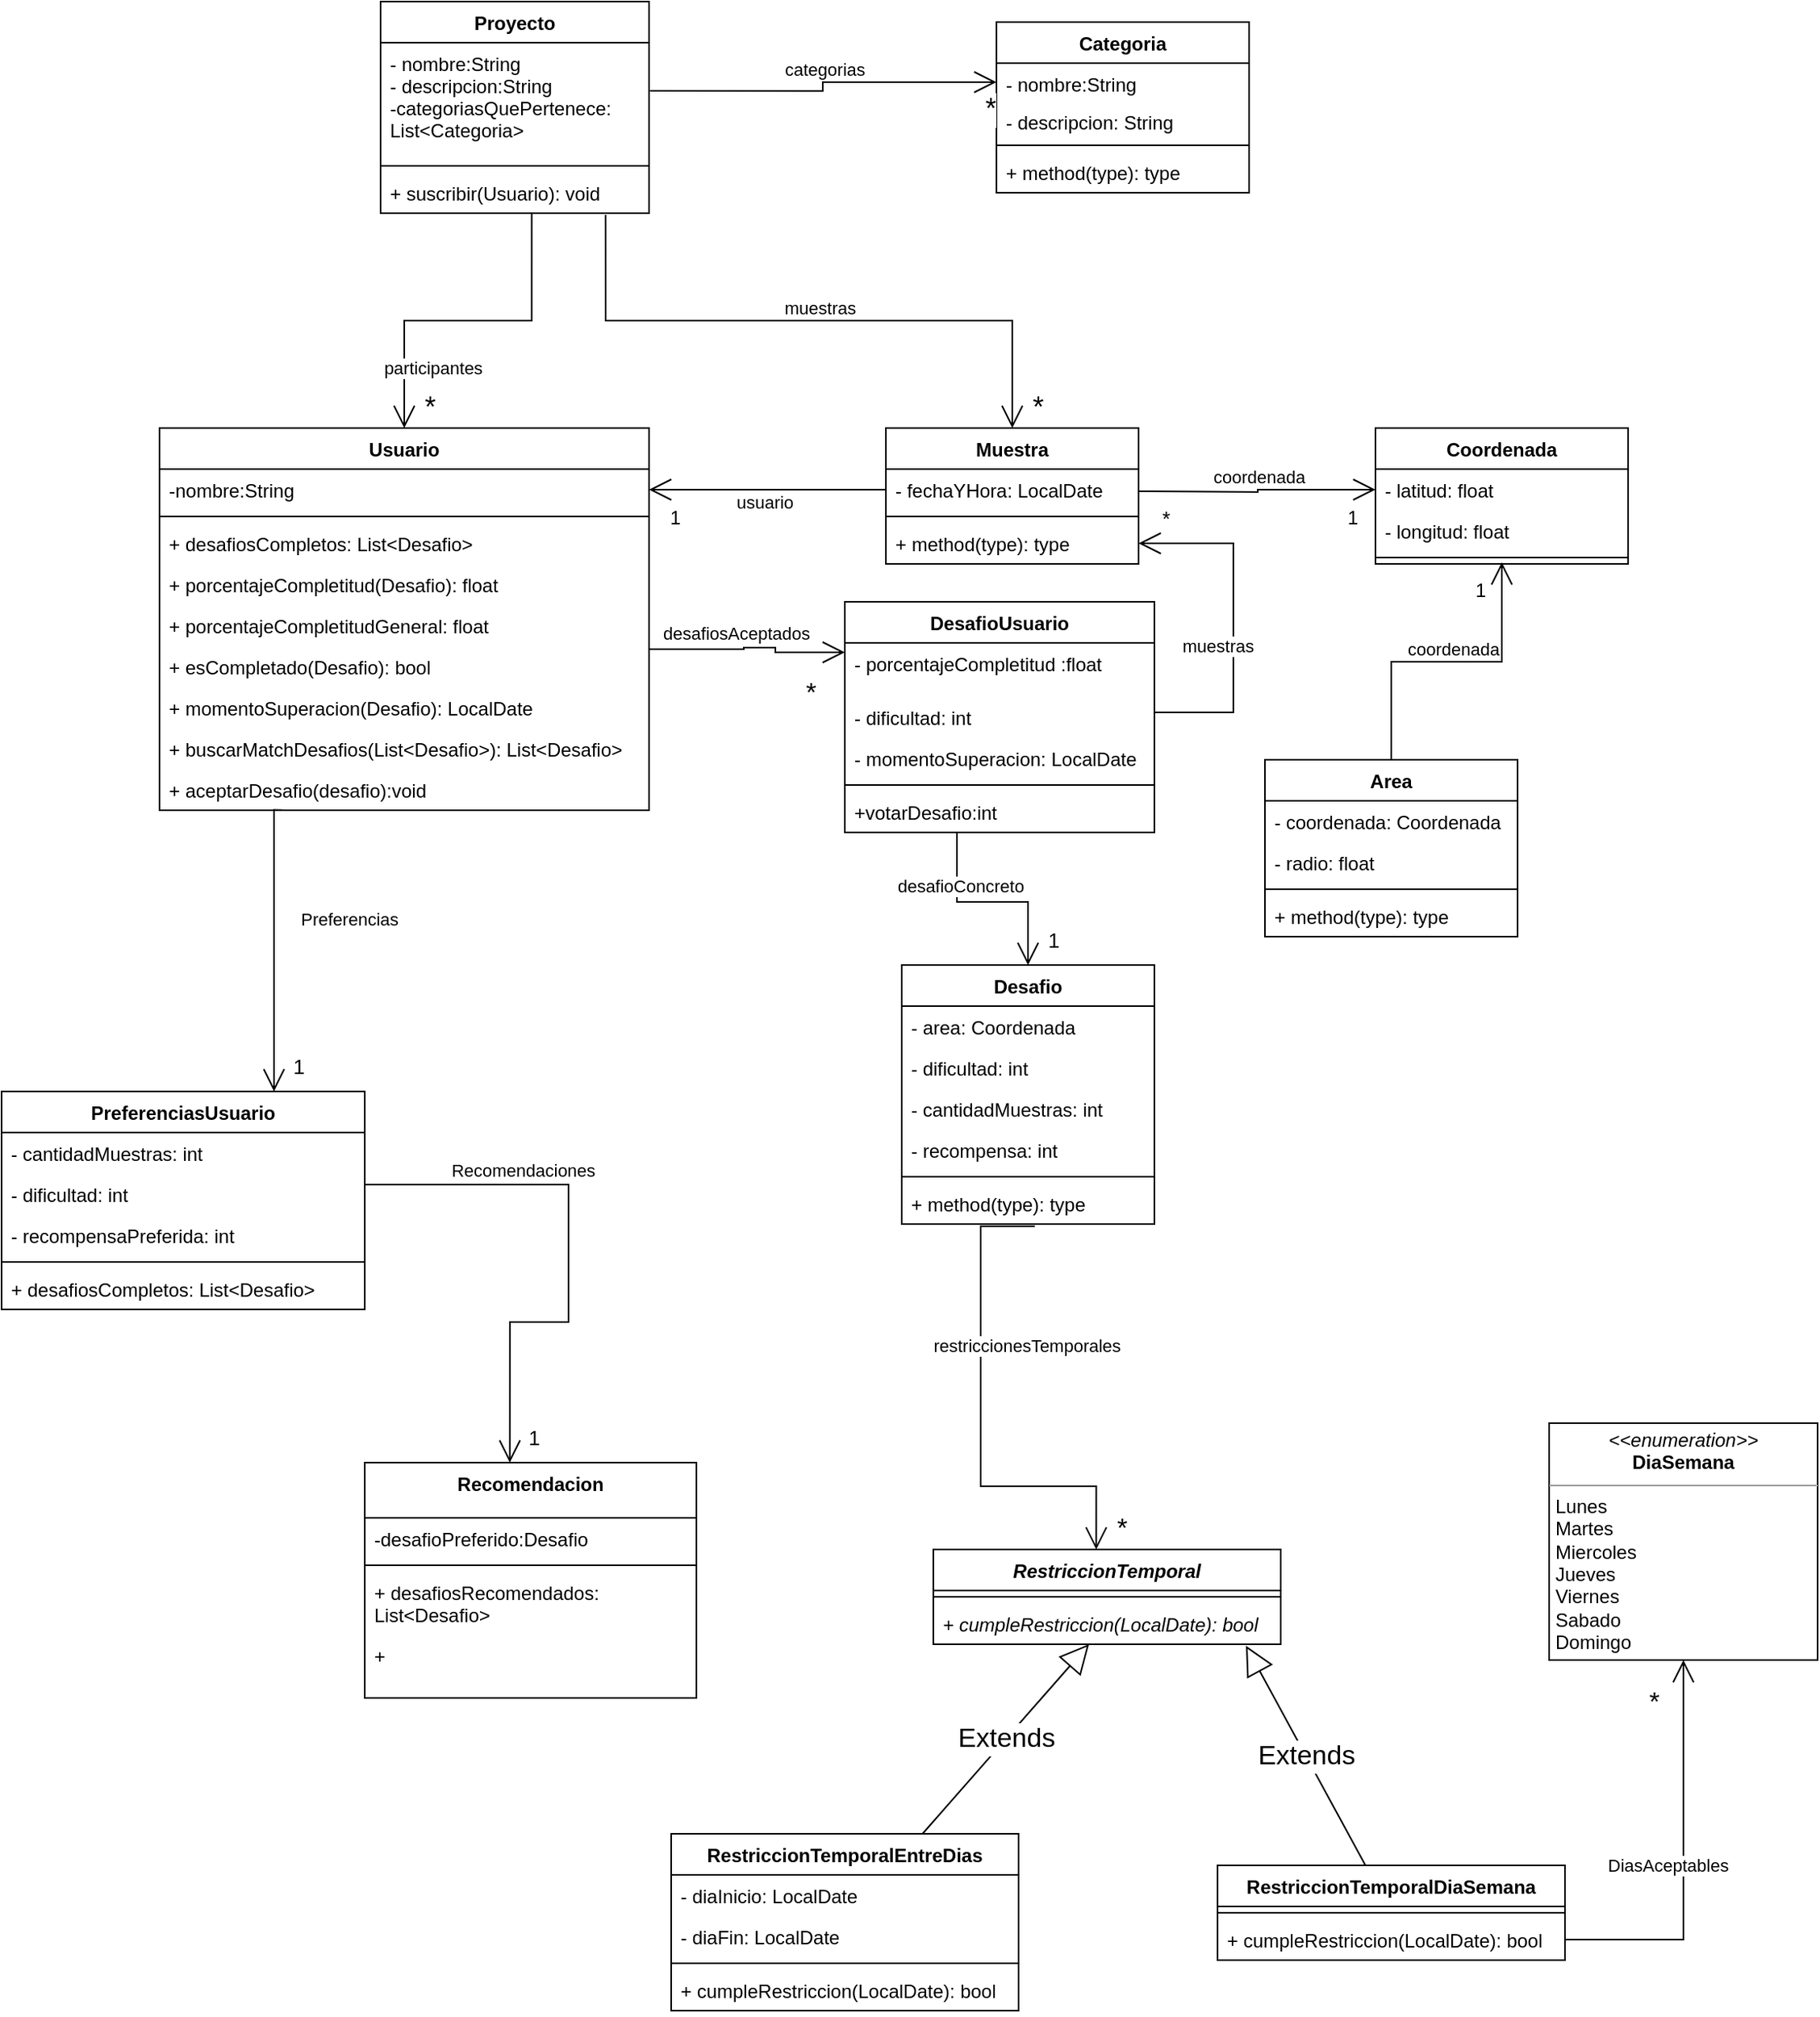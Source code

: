 <mxfile version="20.2.8" type="github">
  <diagram id="C5RBs43oDa-KdzZeNtuy" name="Page-1">
    <mxGraphModel dx="1841" dy="1727" grid="1" gridSize="10" guides="1" tooltips="1" connect="1" arrows="1" fold="1" page="1" pageScale="1" pageWidth="827" pageHeight="1169" math="0" shadow="0">
      <root>
        <mxCell id="WIyWlLk6GJQsqaUBKTNV-0" />
        <mxCell id="WIyWlLk6GJQsqaUBKTNV-1" parent="WIyWlLk6GJQsqaUBKTNV-0" />
        <mxCell id="WRdXd9sB3X9mUSoovsNP-0" value="Proyecto" style="swimlane;fontStyle=1;align=center;verticalAlign=top;childLayout=stackLayout;horizontal=1;startSize=26;horizontalStack=0;resizeParent=1;resizeParentMax=0;resizeLast=0;collapsible=1;marginBottom=0;" parent="WIyWlLk6GJQsqaUBKTNV-1" vertex="1">
          <mxGeometry x="120" y="-80" width="170" height="134" as="geometry" />
        </mxCell>
        <mxCell id="WRdXd9sB3X9mUSoovsNP-1" value="- nombre:String&#xa;- descripcion:String&#xa;-categoriasQuePertenece:&#xa;List&lt;Categoria&gt;&#xa;&#xa;" style="text;strokeColor=none;fillColor=none;align=left;verticalAlign=top;spacingLeft=4;spacingRight=4;overflow=hidden;rotatable=0;points=[[0,0.5],[1,0.5]];portConstraint=eastwest;" parent="WRdXd9sB3X9mUSoovsNP-0" vertex="1">
          <mxGeometry y="26" width="170" height="74" as="geometry" />
        </mxCell>
        <mxCell id="WRdXd9sB3X9mUSoovsNP-2" value="" style="line;strokeWidth=1;fillColor=none;align=left;verticalAlign=middle;spacingTop=-1;spacingLeft=3;spacingRight=3;rotatable=0;labelPosition=right;points=[];portConstraint=eastwest;strokeColor=inherit;" parent="WRdXd9sB3X9mUSoovsNP-0" vertex="1">
          <mxGeometry y="100" width="170" height="8" as="geometry" />
        </mxCell>
        <mxCell id="WRdXd9sB3X9mUSoovsNP-3" value="+ suscribir(Usuario): void" style="text;strokeColor=none;fillColor=none;align=left;verticalAlign=top;spacingLeft=4;spacingRight=4;overflow=hidden;rotatable=0;points=[[0,0.5],[1,0.5]];portConstraint=eastwest;" parent="WRdXd9sB3X9mUSoovsNP-0" vertex="1">
          <mxGeometry y="108" width="170" height="26" as="geometry" />
        </mxCell>
        <mxCell id="axV663DeKGKB3O0kkRm1-0" value="Categoria" style="swimlane;fontStyle=1;align=center;verticalAlign=top;childLayout=stackLayout;horizontal=1;startSize=26;horizontalStack=0;resizeParent=1;resizeParentMax=0;resizeLast=0;collapsible=1;marginBottom=0;" parent="WIyWlLk6GJQsqaUBKTNV-1" vertex="1">
          <mxGeometry x="510" y="-67" width="160" height="108" as="geometry" />
        </mxCell>
        <mxCell id="axV663DeKGKB3O0kkRm1-1" value="- nombre:String" style="text;strokeColor=none;fillColor=none;align=left;verticalAlign=top;spacingLeft=4;spacingRight=4;overflow=hidden;rotatable=0;points=[[0,0.5],[1,0.5]];portConstraint=eastwest;" parent="axV663DeKGKB3O0kkRm1-0" vertex="1">
          <mxGeometry y="26" width="160" height="24" as="geometry" />
        </mxCell>
        <mxCell id="axV663DeKGKB3O0kkRm1-4" value="- descripcion: String" style="text;strokeColor=none;fillColor=none;align=left;verticalAlign=top;spacingLeft=4;spacingRight=4;overflow=hidden;rotatable=0;points=[[0,0.5],[1,0.5]];portConstraint=eastwest;" parent="axV663DeKGKB3O0kkRm1-0" vertex="1">
          <mxGeometry y="50" width="160" height="24" as="geometry" />
        </mxCell>
        <mxCell id="axV663DeKGKB3O0kkRm1-2" value="" style="line;strokeWidth=1;fillColor=none;align=left;verticalAlign=middle;spacingTop=-1;spacingLeft=3;spacingRight=3;rotatable=0;labelPosition=right;points=[];portConstraint=eastwest;strokeColor=inherit;" parent="axV663DeKGKB3O0kkRm1-0" vertex="1">
          <mxGeometry y="74" width="160" height="8" as="geometry" />
        </mxCell>
        <mxCell id="axV663DeKGKB3O0kkRm1-3" value="+ method(type): type" style="text;strokeColor=none;fillColor=none;align=left;verticalAlign=top;spacingLeft=4;spacingRight=4;overflow=hidden;rotatable=0;points=[[0,0.5],[1,0.5]];portConstraint=eastwest;" parent="axV663DeKGKB3O0kkRm1-0" vertex="1">
          <mxGeometry y="82" width="160" height="26" as="geometry" />
        </mxCell>
        <mxCell id="axV663DeKGKB3O0kkRm1-5" value="categorias" style="endArrow=open;html=1;endSize=12;startArrow=none;startSize=14;startFill=0;edgeStyle=orthogonalEdgeStyle;rounded=0;entryX=0;entryY=0.5;entryDx=0;entryDy=0;exitX=1.004;exitY=0.413;exitDx=0;exitDy=0;exitPerimeter=0;" parent="WIyWlLk6GJQsqaUBKTNV-1" target="axV663DeKGKB3O0kkRm1-1" edge="1" source="WRdXd9sB3X9mUSoovsNP-1">
          <mxGeometry x="0.031" y="8" relative="1" as="geometry">
            <mxPoint x="280" y="-29" as="sourcePoint" />
            <mxPoint x="460" y="-33.5" as="targetPoint" />
            <mxPoint as="offset" />
          </mxGeometry>
        </mxCell>
        <mxCell id="axV663DeKGKB3O0kkRm1-7" value="*" style="edgeLabel;resizable=0;html=1;align=right;verticalAlign=top;fontSize=18;" parent="axV663DeKGKB3O0kkRm1-5" connectable="0" vertex="1">
          <mxGeometry x="1" relative="1" as="geometry" />
        </mxCell>
        <mxCell id="axV663DeKGKB3O0kkRm1-8" value="Usuario" style="swimlane;fontStyle=1;align=center;verticalAlign=top;childLayout=stackLayout;horizontal=1;startSize=26;horizontalStack=0;resizeParent=1;resizeParentMax=0;resizeLast=0;collapsible=1;marginBottom=0;" parent="WIyWlLk6GJQsqaUBKTNV-1" vertex="1">
          <mxGeometry x="-20" y="190" width="310" height="242" as="geometry" />
        </mxCell>
        <mxCell id="axV663DeKGKB3O0kkRm1-12" value="-nombre:String" style="text;strokeColor=none;fillColor=none;align=left;verticalAlign=top;spacingLeft=4;spacingRight=4;overflow=hidden;rotatable=0;points=[[0,0.5],[1,0.5]];portConstraint=eastwest;" parent="axV663DeKGKB3O0kkRm1-8" vertex="1">
          <mxGeometry y="26" width="310" height="26" as="geometry" />
        </mxCell>
        <mxCell id="axV663DeKGKB3O0kkRm1-10" value="" style="line;strokeWidth=1;fillColor=none;align=left;verticalAlign=middle;spacingTop=-1;spacingLeft=3;spacingRight=3;rotatable=0;labelPosition=right;points=[];portConstraint=eastwest;strokeColor=inherit;" parent="axV663DeKGKB3O0kkRm1-8" vertex="1">
          <mxGeometry y="52" width="310" height="8" as="geometry" />
        </mxCell>
        <mxCell id="axV663DeKGKB3O0kkRm1-11" value="+ desafiosCompletos: List&lt;Desafio&gt;" style="text;strokeColor=none;fillColor=none;align=left;verticalAlign=top;spacingLeft=4;spacingRight=4;overflow=hidden;rotatable=0;points=[[0,0.5],[1,0.5]];portConstraint=eastwest;" parent="axV663DeKGKB3O0kkRm1-8" vertex="1">
          <mxGeometry y="60" width="310" height="26" as="geometry" />
        </mxCell>
        <mxCell id="axV663DeKGKB3O0kkRm1-93" value="+ porcentajeCompletitud(Desafio): float" style="text;strokeColor=none;fillColor=none;align=left;verticalAlign=top;spacingLeft=4;spacingRight=4;overflow=hidden;rotatable=0;points=[[0,0.5],[1,0.5]];portConstraint=eastwest;" parent="axV663DeKGKB3O0kkRm1-8" vertex="1">
          <mxGeometry y="86" width="310" height="26" as="geometry" />
        </mxCell>
        <mxCell id="axV663DeKGKB3O0kkRm1-94" value="+ porcentajeCompletitudGeneral: float" style="text;strokeColor=none;fillColor=none;align=left;verticalAlign=top;spacingLeft=4;spacingRight=4;overflow=hidden;rotatable=0;points=[[0,0.5],[1,0.5]];portConstraint=eastwest;" parent="axV663DeKGKB3O0kkRm1-8" vertex="1">
          <mxGeometry y="112" width="310" height="26" as="geometry" />
        </mxCell>
        <mxCell id="axV663DeKGKB3O0kkRm1-106" value="+ esCompletado(Desafio): bool" style="text;strokeColor=none;fillColor=none;align=left;verticalAlign=top;spacingLeft=4;spacingRight=4;overflow=hidden;rotatable=0;points=[[0,0.5],[1,0.5]];portConstraint=eastwest;" parent="axV663DeKGKB3O0kkRm1-8" vertex="1">
          <mxGeometry y="138" width="310" height="26" as="geometry" />
        </mxCell>
        <mxCell id="axV663DeKGKB3O0kkRm1-107" value="+ momentoSuperacion(Desafio): LocalDate&#xa;" style="text;strokeColor=none;fillColor=none;align=left;verticalAlign=top;spacingLeft=4;spacingRight=4;overflow=hidden;rotatable=0;points=[[0,0.5],[1,0.5]];portConstraint=eastwest;" parent="axV663DeKGKB3O0kkRm1-8" vertex="1">
          <mxGeometry y="164" width="310" height="26" as="geometry" />
        </mxCell>
        <mxCell id="axV663DeKGKB3O0kkRm1-108" value="+ buscarMatchDesafios(List&lt;Desafio&gt;): List&lt;Desafio&gt;" style="text;strokeColor=none;fillColor=none;align=left;verticalAlign=top;spacingLeft=4;spacingRight=4;overflow=hidden;rotatable=0;points=[[0,0.5],[1,0.5]];portConstraint=eastwest;" parent="axV663DeKGKB3O0kkRm1-8" vertex="1">
          <mxGeometry y="190" width="310" height="26" as="geometry" />
        </mxCell>
        <mxCell id="XYtnf9-ZHTyb7vXoAo8m-1" value="+ aceptarDesafio(desafio):void" style="text;strokeColor=none;fillColor=none;align=left;verticalAlign=top;spacingLeft=4;spacingRight=4;overflow=hidden;rotatable=0;points=[[0,0.5],[1,0.5]];portConstraint=eastwest;" vertex="1" parent="axV663DeKGKB3O0kkRm1-8">
          <mxGeometry y="216" width="310" height="26" as="geometry" />
        </mxCell>
        <mxCell id="axV663DeKGKB3O0kkRm1-13" value="participantes" style="endArrow=open;html=1;endSize=12;startArrow=none;startSize=14;startFill=0;edgeStyle=orthogonalEdgeStyle;rounded=0;exitX=0.563;exitY=1;exitDx=0;exitDy=0;exitPerimeter=0;" parent="WIyWlLk6GJQsqaUBKTNV-1" source="WRdXd9sB3X9mUSoovsNP-3" target="axV663DeKGKB3O0kkRm1-8" edge="1">
          <mxGeometry x="0.205" y="30" relative="1" as="geometry">
            <mxPoint x="230" y="60" as="sourcePoint" />
            <mxPoint x="460" y="60" as="targetPoint" />
            <mxPoint as="offset" />
          </mxGeometry>
        </mxCell>
        <mxCell id="axV663DeKGKB3O0kkRm1-14" value="*" style="edgeLabel;resizable=0;html=1;align=right;verticalAlign=top;fontSize=18;" parent="axV663DeKGKB3O0kkRm1-13" connectable="0" vertex="1">
          <mxGeometry x="1" relative="1" as="geometry">
            <mxPoint x="20" y="-30" as="offset" />
          </mxGeometry>
        </mxCell>
        <mxCell id="axV663DeKGKB3O0kkRm1-15" value="Muestra" style="swimlane;fontStyle=1;align=center;verticalAlign=top;childLayout=stackLayout;horizontal=1;startSize=26;horizontalStack=0;resizeParent=1;resizeParentMax=0;resizeLast=0;collapsible=1;marginBottom=0;" parent="WIyWlLk6GJQsqaUBKTNV-1" vertex="1">
          <mxGeometry x="440" y="190" width="160" height="86" as="geometry" />
        </mxCell>
        <mxCell id="axV663DeKGKB3O0kkRm1-16" value="- fechaYHora: LocalDate" style="text;strokeColor=none;fillColor=none;align=left;verticalAlign=top;spacingLeft=4;spacingRight=4;overflow=hidden;rotatable=0;points=[[0,0.5],[1,0.5]];portConstraint=eastwest;" parent="axV663DeKGKB3O0kkRm1-15" vertex="1">
          <mxGeometry y="26" width="160" height="26" as="geometry" />
        </mxCell>
        <mxCell id="axV663DeKGKB3O0kkRm1-17" value="" style="line;strokeWidth=1;fillColor=none;align=left;verticalAlign=middle;spacingTop=-1;spacingLeft=3;spacingRight=3;rotatable=0;labelPosition=right;points=[];portConstraint=eastwest;strokeColor=inherit;" parent="axV663DeKGKB3O0kkRm1-15" vertex="1">
          <mxGeometry y="52" width="160" height="8" as="geometry" />
        </mxCell>
        <mxCell id="axV663DeKGKB3O0kkRm1-18" value="+ method(type): type" style="text;strokeColor=none;fillColor=none;align=left;verticalAlign=top;spacingLeft=4;spacingRight=4;overflow=hidden;rotatable=0;points=[[0,0.5],[1,0.5]];portConstraint=eastwest;" parent="axV663DeKGKB3O0kkRm1-15" vertex="1">
          <mxGeometry y="60" width="160" height="26" as="geometry" />
        </mxCell>
        <mxCell id="axV663DeKGKB3O0kkRm1-24" value="muestras" style="endArrow=open;html=1;endSize=12;startArrow=none;startSize=14;startFill=0;edgeStyle=orthogonalEdgeStyle;rounded=0;entryX=0.5;entryY=0;entryDx=0;entryDy=0;exitX=0.838;exitY=1.038;exitDx=0;exitDy=0;exitPerimeter=0;" parent="WIyWlLk6GJQsqaUBKTNV-1" source="WRdXd9sB3X9mUSoovsNP-3" target="axV663DeKGKB3O0kkRm1-15" edge="1">
          <mxGeometry x="0.031" y="8" relative="1" as="geometry">
            <mxPoint x="290" y="90" as="sourcePoint" />
            <mxPoint x="520" y="90" as="targetPoint" />
            <mxPoint as="offset" />
          </mxGeometry>
        </mxCell>
        <mxCell id="axV663DeKGKB3O0kkRm1-25" value="*" style="edgeLabel;resizable=0;html=1;align=right;verticalAlign=top;fontSize=18;" parent="axV663DeKGKB3O0kkRm1-24" connectable="0" vertex="1">
          <mxGeometry x="1" relative="1" as="geometry">
            <mxPoint x="20" y="-30" as="offset" />
          </mxGeometry>
        </mxCell>
        <mxCell id="axV663DeKGKB3O0kkRm1-27" value="usuario" style="endArrow=open;html=1;endSize=12;startArrow=none;startSize=14;startFill=0;edgeStyle=orthogonalEdgeStyle;rounded=0;entryX=1;entryY=0.5;entryDx=0;entryDy=0;exitX=0;exitY=0.5;exitDx=0;exitDy=0;" parent="WIyWlLk6GJQsqaUBKTNV-1" source="axV663DeKGKB3O0kkRm1-16" target="axV663DeKGKB3O0kkRm1-12" edge="1">
          <mxGeometry x="0.031" y="8" relative="1" as="geometry">
            <mxPoint x="290" y="-19" as="sourcePoint" />
            <mxPoint x="520" y="-19" as="targetPoint" />
            <mxPoint as="offset" />
          </mxGeometry>
        </mxCell>
        <mxCell id="axV663DeKGKB3O0kkRm1-28" value="1" style="edgeLabel;resizable=0;html=1;align=right;verticalAlign=top;fontSize=12;" parent="axV663DeKGKB3O0kkRm1-27" connectable="0" vertex="1">
          <mxGeometry x="1" relative="1" as="geometry">
            <mxPoint x="20" y="4" as="offset" />
          </mxGeometry>
        </mxCell>
        <mxCell id="axV663DeKGKB3O0kkRm1-31" value="Coordenada" style="swimlane;fontStyle=1;align=center;verticalAlign=top;childLayout=stackLayout;horizontal=1;startSize=26;horizontalStack=0;resizeParent=1;resizeParentMax=0;resizeLast=0;collapsible=1;marginBottom=0;" parent="WIyWlLk6GJQsqaUBKTNV-1" vertex="1">
          <mxGeometry x="750" y="190" width="160" height="86" as="geometry" />
        </mxCell>
        <mxCell id="axV663DeKGKB3O0kkRm1-32" value="- latitud: float" style="text;strokeColor=none;fillColor=none;align=left;verticalAlign=top;spacingLeft=4;spacingRight=4;overflow=hidden;rotatable=0;points=[[0,0.5],[1,0.5]];portConstraint=eastwest;" parent="axV663DeKGKB3O0kkRm1-31" vertex="1">
          <mxGeometry y="26" width="160" height="26" as="geometry" />
        </mxCell>
        <mxCell id="axV663DeKGKB3O0kkRm1-33" value="- longitud: float" style="text;strokeColor=none;fillColor=none;align=left;verticalAlign=top;spacingLeft=4;spacingRight=4;overflow=hidden;rotatable=0;points=[[0,0.5],[1,0.5]];portConstraint=eastwest;" parent="axV663DeKGKB3O0kkRm1-31" vertex="1">
          <mxGeometry y="52" width="160" height="26" as="geometry" />
        </mxCell>
        <mxCell id="axV663DeKGKB3O0kkRm1-34" value="" style="line;strokeWidth=1;fillColor=none;align=left;verticalAlign=middle;spacingTop=-1;spacingLeft=3;spacingRight=3;rotatable=0;labelPosition=right;points=[];portConstraint=eastwest;strokeColor=inherit;" parent="axV663DeKGKB3O0kkRm1-31" vertex="1">
          <mxGeometry y="78" width="160" height="8" as="geometry" />
        </mxCell>
        <mxCell id="axV663DeKGKB3O0kkRm1-37" value="coordenada" style="endArrow=open;html=1;endSize=12;startArrow=none;startSize=14;startFill=0;edgeStyle=orthogonalEdgeStyle;rounded=0;entryX=0;entryY=0.5;entryDx=0;entryDy=0;" parent="WIyWlLk6GJQsqaUBKTNV-1" target="axV663DeKGKB3O0kkRm1-32" edge="1">
          <mxGeometry x="0.031" y="8" relative="1" as="geometry">
            <mxPoint x="600" y="230" as="sourcePoint" />
            <mxPoint x="300" y="239" as="targetPoint" />
            <mxPoint as="offset" />
          </mxGeometry>
        </mxCell>
        <mxCell id="axV663DeKGKB3O0kkRm1-38" value="1" style="edgeLabel;resizable=0;html=1;align=right;verticalAlign=top;fontSize=12;" parent="axV663DeKGKB3O0kkRm1-37" connectable="0" vertex="1">
          <mxGeometry x="1" relative="1" as="geometry">
            <mxPoint x="-10" y="4" as="offset" />
          </mxGeometry>
        </mxCell>
        <mxCell id="axV663DeKGKB3O0kkRm1-40" value="Desafio" style="swimlane;fontStyle=1;align=center;verticalAlign=top;childLayout=stackLayout;horizontal=1;startSize=26;horizontalStack=0;resizeParent=1;resizeParentMax=0;resizeLast=0;collapsible=1;marginBottom=0;" parent="WIyWlLk6GJQsqaUBKTNV-1" vertex="1">
          <mxGeometry x="450" y="530" width="160" height="164" as="geometry" />
        </mxCell>
        <mxCell id="axV663DeKGKB3O0kkRm1-41" value="- area: Coordenada" style="text;strokeColor=none;fillColor=none;align=left;verticalAlign=top;spacingLeft=4;spacingRight=4;overflow=hidden;rotatable=0;points=[[0,0.5],[1,0.5]];portConstraint=eastwest;" parent="axV663DeKGKB3O0kkRm1-40" vertex="1">
          <mxGeometry y="26" width="160" height="26" as="geometry" />
        </mxCell>
        <mxCell id="axV663DeKGKB3O0kkRm1-73" value="- dificultad: int" style="text;strokeColor=none;fillColor=none;align=left;verticalAlign=top;spacingLeft=4;spacingRight=4;overflow=hidden;rotatable=0;points=[[0,0.5],[1,0.5]];portConstraint=eastwest;" parent="axV663DeKGKB3O0kkRm1-40" vertex="1">
          <mxGeometry y="52" width="160" height="26" as="geometry" />
        </mxCell>
        <mxCell id="axV663DeKGKB3O0kkRm1-74" value="- cantidadMuestras: int" style="text;strokeColor=none;fillColor=none;align=left;verticalAlign=top;spacingLeft=4;spacingRight=4;overflow=hidden;rotatable=0;points=[[0,0.5],[1,0.5]];portConstraint=eastwest;" parent="axV663DeKGKB3O0kkRm1-40" vertex="1">
          <mxGeometry y="78" width="160" height="26" as="geometry" />
        </mxCell>
        <mxCell id="axV663DeKGKB3O0kkRm1-75" value="- recompensa: int" style="text;strokeColor=none;fillColor=none;align=left;verticalAlign=top;spacingLeft=4;spacingRight=4;overflow=hidden;rotatable=0;points=[[0,0.5],[1,0.5]];portConstraint=eastwest;" parent="axV663DeKGKB3O0kkRm1-40" vertex="1">
          <mxGeometry y="104" width="160" height="26" as="geometry" />
        </mxCell>
        <mxCell id="axV663DeKGKB3O0kkRm1-42" value="" style="line;strokeWidth=1;fillColor=none;align=left;verticalAlign=middle;spacingTop=-1;spacingLeft=3;spacingRight=3;rotatable=0;labelPosition=right;points=[];portConstraint=eastwest;strokeColor=inherit;" parent="axV663DeKGKB3O0kkRm1-40" vertex="1">
          <mxGeometry y="130" width="160" height="8" as="geometry" />
        </mxCell>
        <mxCell id="axV663DeKGKB3O0kkRm1-43" value="+ method(type): type" style="text;strokeColor=none;fillColor=none;align=left;verticalAlign=top;spacingLeft=4;spacingRight=4;overflow=hidden;rotatable=0;points=[[0,0.5],[1,0.5]];portConstraint=eastwest;" parent="axV663DeKGKB3O0kkRm1-40" vertex="1">
          <mxGeometry y="138" width="160" height="26" as="geometry" />
        </mxCell>
        <mxCell id="axV663DeKGKB3O0kkRm1-44" value="Area" style="swimlane;fontStyle=1;align=center;verticalAlign=top;childLayout=stackLayout;horizontal=1;startSize=26;horizontalStack=0;resizeParent=1;resizeParentMax=0;resizeLast=0;collapsible=1;marginBottom=0;" parent="WIyWlLk6GJQsqaUBKTNV-1" vertex="1">
          <mxGeometry x="680" y="400" width="160" height="112" as="geometry" />
        </mxCell>
        <mxCell id="axV663DeKGKB3O0kkRm1-45" value="- coordenada: Coordenada" style="text;strokeColor=none;fillColor=none;align=left;verticalAlign=top;spacingLeft=4;spacingRight=4;overflow=hidden;rotatable=0;points=[[0,0.5],[1,0.5]];portConstraint=eastwest;" parent="axV663DeKGKB3O0kkRm1-44" vertex="1">
          <mxGeometry y="26" width="160" height="26" as="geometry" />
        </mxCell>
        <mxCell id="axV663DeKGKB3O0kkRm1-48" value="- radio: float" style="text;strokeColor=none;fillColor=none;align=left;verticalAlign=top;spacingLeft=4;spacingRight=4;overflow=hidden;rotatable=0;points=[[0,0.5],[1,0.5]];portConstraint=eastwest;" parent="axV663DeKGKB3O0kkRm1-44" vertex="1">
          <mxGeometry y="52" width="160" height="26" as="geometry" />
        </mxCell>
        <mxCell id="axV663DeKGKB3O0kkRm1-46" value="" style="line;strokeWidth=1;fillColor=none;align=left;verticalAlign=middle;spacingTop=-1;spacingLeft=3;spacingRight=3;rotatable=0;labelPosition=right;points=[];portConstraint=eastwest;strokeColor=inherit;" parent="axV663DeKGKB3O0kkRm1-44" vertex="1">
          <mxGeometry y="78" width="160" height="8" as="geometry" />
        </mxCell>
        <mxCell id="axV663DeKGKB3O0kkRm1-47" value="+ method(type): type" style="text;strokeColor=none;fillColor=none;align=left;verticalAlign=top;spacingLeft=4;spacingRight=4;overflow=hidden;rotatable=0;points=[[0,0.5],[1,0.5]];portConstraint=eastwest;" parent="axV663DeKGKB3O0kkRm1-44" vertex="1">
          <mxGeometry y="86" width="160" height="26" as="geometry" />
        </mxCell>
        <mxCell id="axV663DeKGKB3O0kkRm1-49" value="coordenada" style="endArrow=open;html=1;endSize=12;startArrow=none;startSize=14;startFill=0;edgeStyle=orthogonalEdgeStyle;rounded=0;exitX=0.5;exitY=0;exitDx=0;exitDy=0;entryX=0.5;entryY=0.875;entryDx=0;entryDy=0;entryPerimeter=0;" parent="WIyWlLk6GJQsqaUBKTNV-1" source="axV663DeKGKB3O0kkRm1-44" target="axV663DeKGKB3O0kkRm1-34" edge="1">
          <mxGeometry x="0.031" y="8" relative="1" as="geometry">
            <mxPoint x="610" y="240" as="sourcePoint" />
            <mxPoint x="820" y="280" as="targetPoint" />
            <mxPoint as="offset" />
          </mxGeometry>
        </mxCell>
        <mxCell id="axV663DeKGKB3O0kkRm1-50" value="1" style="edgeLabel;resizable=0;html=1;align=right;verticalAlign=top;fontSize=12;" parent="axV663DeKGKB3O0kkRm1-49" connectable="0" vertex="1">
          <mxGeometry x="1" relative="1" as="geometry">
            <mxPoint x="-10" y="4" as="offset" />
          </mxGeometry>
        </mxCell>
        <mxCell id="axV663DeKGKB3O0kkRm1-51" value="RestriccionTemporal" style="swimlane;fontStyle=3;align=center;verticalAlign=top;childLayout=stackLayout;horizontal=1;startSize=26;horizontalStack=0;resizeParent=1;resizeParentMax=0;resizeLast=0;collapsible=1;marginBottom=0;" parent="WIyWlLk6GJQsqaUBKTNV-1" vertex="1">
          <mxGeometry x="470" y="900" width="220" height="60" as="geometry" />
        </mxCell>
        <mxCell id="axV663DeKGKB3O0kkRm1-53" value="" style="line;strokeWidth=1;fillColor=none;align=left;verticalAlign=middle;spacingTop=-1;spacingLeft=3;spacingRight=3;rotatable=0;labelPosition=right;points=[];portConstraint=eastwest;strokeColor=inherit;" parent="axV663DeKGKB3O0kkRm1-51" vertex="1">
          <mxGeometry y="26" width="220" height="8" as="geometry" />
        </mxCell>
        <mxCell id="axV663DeKGKB3O0kkRm1-54" value="+ cumpleRestriccion(LocalDate): bool" style="text;strokeColor=none;fillColor=none;align=left;verticalAlign=top;spacingLeft=4;spacingRight=4;overflow=hidden;rotatable=0;points=[[0,0.5],[1,0.5]];portConstraint=eastwest;fontStyle=2" parent="axV663DeKGKB3O0kkRm1-51" vertex="1">
          <mxGeometry y="34" width="220" height="26" as="geometry" />
        </mxCell>
        <mxCell id="axV663DeKGKB3O0kkRm1-55" value="restriccionesTemporales" style="endArrow=open;html=1;endSize=12;startArrow=none;startSize=14;startFill=0;edgeStyle=orthogonalEdgeStyle;rounded=0;exitX=0.527;exitY=1.052;exitDx=0;exitDy=0;exitPerimeter=0;entryX=0.469;entryY=0.001;entryDx=0;entryDy=0;entryPerimeter=0;" parent="WIyWlLk6GJQsqaUBKTNV-1" source="axV663DeKGKB3O0kkRm1-43" target="axV663DeKGKB3O0kkRm1-51" edge="1">
          <mxGeometry x="-0.297" y="29" relative="1" as="geometry">
            <mxPoint x="450" y="239" as="sourcePoint" />
            <mxPoint x="570" y="850" as="targetPoint" />
            <mxPoint as="offset" />
            <Array as="points">
              <mxPoint x="500" y="695" />
              <mxPoint x="500" y="860" />
              <mxPoint x="573" y="860" />
            </Array>
          </mxGeometry>
        </mxCell>
        <mxCell id="axV663DeKGKB3O0kkRm1-56" value="*" style="edgeLabel;resizable=0;html=1;align=right;verticalAlign=top;fontSize=17;" parent="axV663DeKGKB3O0kkRm1-55" connectable="0" vertex="1">
          <mxGeometry x="1" relative="1" as="geometry">
            <mxPoint x="20" y="-30" as="offset" />
          </mxGeometry>
        </mxCell>
        <mxCell id="axV663DeKGKB3O0kkRm1-57" value="RestriccionTemporalEntreDias" style="swimlane;fontStyle=1;align=center;verticalAlign=top;childLayout=stackLayout;horizontal=1;startSize=26;horizontalStack=0;resizeParent=1;resizeParentMax=0;resizeLast=0;collapsible=1;marginBottom=0;" parent="WIyWlLk6GJQsqaUBKTNV-1" vertex="1">
          <mxGeometry x="304" y="1080" width="220" height="112" as="geometry" />
        </mxCell>
        <mxCell id="axV663DeKGKB3O0kkRm1-64" value="- diaInicio: LocalDate" style="text;strokeColor=none;fillColor=none;align=left;verticalAlign=top;spacingLeft=4;spacingRight=4;overflow=hidden;rotatable=0;points=[[0,0.5],[1,0.5]];portConstraint=eastwest;" parent="axV663DeKGKB3O0kkRm1-57" vertex="1">
          <mxGeometry y="26" width="220" height="26" as="geometry" />
        </mxCell>
        <mxCell id="axV663DeKGKB3O0kkRm1-67" value="- diaFin: LocalDate" style="text;strokeColor=none;fillColor=none;align=left;verticalAlign=top;spacingLeft=4;spacingRight=4;overflow=hidden;rotatable=0;points=[[0,0.5],[1,0.5]];portConstraint=eastwest;" parent="axV663DeKGKB3O0kkRm1-57" vertex="1">
          <mxGeometry y="52" width="220" height="26" as="geometry" />
        </mxCell>
        <mxCell id="axV663DeKGKB3O0kkRm1-58" value="" style="line;strokeWidth=1;fillColor=none;align=left;verticalAlign=middle;spacingTop=-1;spacingLeft=3;spacingRight=3;rotatable=0;labelPosition=right;points=[];portConstraint=eastwest;strokeColor=inherit;" parent="axV663DeKGKB3O0kkRm1-57" vertex="1">
          <mxGeometry y="78" width="220" height="8" as="geometry" />
        </mxCell>
        <mxCell id="axV663DeKGKB3O0kkRm1-59" value="+ cumpleRestriccion(LocalDate): bool" style="text;strokeColor=none;fillColor=none;align=left;verticalAlign=top;spacingLeft=4;spacingRight=4;overflow=hidden;rotatable=0;points=[[0,0.5],[1,0.5]];portConstraint=eastwest;" parent="axV663DeKGKB3O0kkRm1-57" vertex="1">
          <mxGeometry y="86" width="220" height="26" as="geometry" />
        </mxCell>
        <mxCell id="axV663DeKGKB3O0kkRm1-65" value="Extends" style="endArrow=block;endSize=16;endFill=0;html=1;rounded=0;fontSize=17;" parent="WIyWlLk6GJQsqaUBKTNV-1" source="axV663DeKGKB3O0kkRm1-57" target="axV663DeKGKB3O0kkRm1-54" edge="1">
          <mxGeometry width="160" relative="1" as="geometry">
            <mxPoint x="290" y="720" as="sourcePoint" />
            <mxPoint x="470" y="760" as="targetPoint" />
          </mxGeometry>
        </mxCell>
        <mxCell id="axV663DeKGKB3O0kkRm1-78" value="&lt;p style=&quot;margin:0px;margin-top:4px;text-align:center;&quot;&gt;&lt;i&gt;&amp;lt;&amp;lt;enumeration&amp;gt;&amp;gt;&lt;/i&gt;&lt;br&gt;&lt;b&gt;DiaSemana&lt;/b&gt;&lt;/p&gt;&lt;hr size=&quot;1&quot;&gt;&lt;p style=&quot;margin:0px;margin-left:4px;&quot;&gt;Lunes&lt;/p&gt;&lt;p style=&quot;margin:0px;margin-left:4px;&quot;&gt;Martes&lt;/p&gt;&lt;p style=&quot;margin:0px;margin-left:4px;&quot;&gt;Miercoles&lt;/p&gt;&lt;p style=&quot;margin:0px;margin-left:4px;&quot;&gt;Jueves&lt;/p&gt;&lt;p style=&quot;margin:0px;margin-left:4px;&quot;&gt;Viernes&lt;/p&gt;&lt;p style=&quot;margin:0px;margin-left:4px;&quot;&gt;Sabado&lt;/p&gt;&lt;p style=&quot;margin:0px;margin-left:4px;&quot;&gt;Domingo&lt;/p&gt;&lt;hr size=&quot;1&quot;&gt;&lt;p style=&quot;margin:0px;margin-left:4px;&quot;&gt;+ method1(Type): Type&lt;br&gt;+ method2(Type, Type): Type&lt;/p&gt;" style="verticalAlign=top;align=left;overflow=fill;fontSize=12;fontFamily=Helvetica;html=1;" parent="WIyWlLk6GJQsqaUBKTNV-1" vertex="1">
          <mxGeometry x="860" y="820" width="170" height="150" as="geometry" />
        </mxCell>
        <mxCell id="axV663DeKGKB3O0kkRm1-81" value="RestriccionTemporalDiaSemana" style="swimlane;fontStyle=1;align=center;verticalAlign=top;childLayout=stackLayout;horizontal=1;startSize=26;horizontalStack=0;resizeParent=1;resizeParentMax=0;resizeLast=0;collapsible=1;marginBottom=0;" parent="WIyWlLk6GJQsqaUBKTNV-1" vertex="1">
          <mxGeometry x="650" y="1100" width="220" height="60" as="geometry" />
        </mxCell>
        <mxCell id="axV663DeKGKB3O0kkRm1-84" value="" style="line;strokeWidth=1;fillColor=none;align=left;verticalAlign=middle;spacingTop=-1;spacingLeft=3;spacingRight=3;rotatable=0;labelPosition=right;points=[];portConstraint=eastwest;strokeColor=inherit;" parent="axV663DeKGKB3O0kkRm1-81" vertex="1">
          <mxGeometry y="26" width="220" height="8" as="geometry" />
        </mxCell>
        <mxCell id="axV663DeKGKB3O0kkRm1-85" value="+ cumpleRestriccion(LocalDate): bool" style="text;strokeColor=none;fillColor=none;align=left;verticalAlign=top;spacingLeft=4;spacingRight=4;overflow=hidden;rotatable=0;points=[[0,0.5],[1,0.5]];portConstraint=eastwest;" parent="axV663DeKGKB3O0kkRm1-81" vertex="1">
          <mxGeometry y="34" width="220" height="26" as="geometry" />
        </mxCell>
        <mxCell id="axV663DeKGKB3O0kkRm1-86" value="Extends" style="endArrow=block;endSize=16;endFill=0;html=1;rounded=0;fontSize=17;entryX=0.9;entryY=1.038;entryDx=0;entryDy=0;entryPerimeter=0;" parent="WIyWlLk6GJQsqaUBKTNV-1" source="axV663DeKGKB3O0kkRm1-81" target="axV663DeKGKB3O0kkRm1-54" edge="1">
          <mxGeometry width="160" relative="1" as="geometry">
            <mxPoint x="276" y="750" as="sourcePoint" />
            <mxPoint x="310.286" y="630" as="targetPoint" />
          </mxGeometry>
        </mxCell>
        <mxCell id="axV663DeKGKB3O0kkRm1-87" value="DiasAceptables" style="endArrow=open;html=1;endSize=12;startArrow=none;startSize=14;startFill=0;edgeStyle=orthogonalEdgeStyle;rounded=0;" parent="WIyWlLk6GJQsqaUBKTNV-1" source="axV663DeKGKB3O0kkRm1-85" target="axV663DeKGKB3O0kkRm1-78" edge="1">
          <mxGeometry x="-0.03" y="10" relative="1" as="geometry">
            <mxPoint x="600" y="780" as="sourcePoint" />
            <mxPoint x="720" y="770" as="targetPoint" />
            <mxPoint as="offset" />
          </mxGeometry>
        </mxCell>
        <mxCell id="axV663DeKGKB3O0kkRm1-88" value="*" style="edgeLabel;resizable=0;html=1;align=right;verticalAlign=top;fontSize=17;" parent="axV663DeKGKB3O0kkRm1-87" connectable="0" vertex="1">
          <mxGeometry x="1" relative="1" as="geometry">
            <mxPoint x="-15" y="10" as="offset" />
          </mxGeometry>
        </mxCell>
        <mxCell id="axV663DeKGKB3O0kkRm1-96" value="PreferenciasUsuario" style="swimlane;fontStyle=1;align=center;verticalAlign=top;childLayout=stackLayout;horizontal=1;startSize=26;horizontalStack=0;resizeParent=1;resizeParentMax=0;resizeLast=0;collapsible=1;marginBottom=0;" parent="WIyWlLk6GJQsqaUBKTNV-1" vertex="1">
          <mxGeometry x="-120" y="610" width="230" height="138" as="geometry" />
        </mxCell>
        <mxCell id="axV663DeKGKB3O0kkRm1-97" value="- cantidadMuestras: int" style="text;strokeColor=none;fillColor=none;align=left;verticalAlign=top;spacingLeft=4;spacingRight=4;overflow=hidden;rotatable=0;points=[[0,0.5],[1,0.5]];portConstraint=eastwest;" parent="axV663DeKGKB3O0kkRm1-96" vertex="1">
          <mxGeometry y="26" width="230" height="26" as="geometry" />
        </mxCell>
        <mxCell id="axV663DeKGKB3O0kkRm1-102" value="- dificultad: int" style="text;strokeColor=none;fillColor=none;align=left;verticalAlign=top;spacingLeft=4;spacingRight=4;overflow=hidden;rotatable=0;points=[[0,0.5],[1,0.5]];portConstraint=eastwest;" parent="axV663DeKGKB3O0kkRm1-96" vertex="1">
          <mxGeometry y="52" width="230" height="26" as="geometry" />
        </mxCell>
        <mxCell id="axV663DeKGKB3O0kkRm1-103" value="- recompensaPreferida: int" style="text;strokeColor=none;fillColor=none;align=left;verticalAlign=top;spacingLeft=4;spacingRight=4;overflow=hidden;rotatable=0;points=[[0,0.5],[1,0.5]];portConstraint=eastwest;" parent="axV663DeKGKB3O0kkRm1-96" vertex="1">
          <mxGeometry y="78" width="230" height="26" as="geometry" />
        </mxCell>
        <mxCell id="axV663DeKGKB3O0kkRm1-98" value="" style="line;strokeWidth=1;fillColor=none;align=left;verticalAlign=middle;spacingTop=-1;spacingLeft=3;spacingRight=3;rotatable=0;labelPosition=right;points=[];portConstraint=eastwest;strokeColor=inherit;" parent="axV663DeKGKB3O0kkRm1-96" vertex="1">
          <mxGeometry y="104" width="230" height="8" as="geometry" />
        </mxCell>
        <mxCell id="axV663DeKGKB3O0kkRm1-99" value="+ desafiosCompletos: List&lt;Desafio&gt;" style="text;strokeColor=none;fillColor=none;align=left;verticalAlign=top;spacingLeft=4;spacingRight=4;overflow=hidden;rotatable=0;points=[[0,0.5],[1,0.5]];portConstraint=eastwest;" parent="axV663DeKGKB3O0kkRm1-96" vertex="1">
          <mxGeometry y="112" width="230" height="26" as="geometry" />
        </mxCell>
        <mxCell id="axV663DeKGKB3O0kkRm1-104" value="desafiosAceptados" style="endArrow=open;html=1;endSize=12;startArrow=none;startSize=14;startFill=0;edgeStyle=orthogonalEdgeStyle;rounded=0;" parent="WIyWlLk6GJQsqaUBKTNV-1" target="axV663DeKGKB3O0kkRm1-109" edge="1">
          <mxGeometry x="-0.148" y="10" relative="1" as="geometry">
            <mxPoint x="290" y="330" as="sourcePoint" />
            <mxPoint x="370" y="380" as="targetPoint" />
            <mxPoint as="offset" />
            <Array as="points">
              <mxPoint x="350" y="330" />
              <mxPoint x="350" y="329" />
              <mxPoint x="370" y="329" />
              <mxPoint x="370" y="332" />
            </Array>
          </mxGeometry>
        </mxCell>
        <mxCell id="axV663DeKGKB3O0kkRm1-105" value="*" style="edgeLabel;resizable=0;html=1;align=right;verticalAlign=top;fontSize=17;" parent="axV663DeKGKB3O0kkRm1-104" connectable="0" vertex="1">
          <mxGeometry x="1" relative="1" as="geometry">
            <mxPoint x="-18" y="9" as="offset" />
          </mxGeometry>
        </mxCell>
        <mxCell id="axV663DeKGKB3O0kkRm1-109" value="DesafioUsuario" style="swimlane;fontStyle=1;align=center;verticalAlign=top;childLayout=stackLayout;horizontal=1;startSize=26;horizontalStack=0;resizeParent=1;resizeParentMax=0;resizeLast=0;collapsible=1;marginBottom=0;" parent="WIyWlLk6GJQsqaUBKTNV-1" vertex="1">
          <mxGeometry x="414" y="300" width="196" height="146" as="geometry" />
        </mxCell>
        <mxCell id="axV663DeKGKB3O0kkRm1-110" value="- porcentajeCompletitud :float" style="text;strokeColor=none;fillColor=none;align=left;verticalAlign=top;spacingLeft=4;spacingRight=4;overflow=hidden;rotatable=0;points=[[0,0.5],[1,0.5]];portConstraint=eastwest;" parent="axV663DeKGKB3O0kkRm1-109" vertex="1">
          <mxGeometry y="26" width="196" height="34" as="geometry" />
        </mxCell>
        <mxCell id="axV663DeKGKB3O0kkRm1-111" value="- dificultad: int" style="text;strokeColor=none;fillColor=none;align=left;verticalAlign=top;spacingLeft=4;spacingRight=4;overflow=hidden;rotatable=0;points=[[0,0.5],[1,0.5]];portConstraint=eastwest;" parent="axV663DeKGKB3O0kkRm1-109" vertex="1">
          <mxGeometry y="60" width="196" height="26" as="geometry" />
        </mxCell>
        <mxCell id="axV663DeKGKB3O0kkRm1-126" value="- momentoSuperacion: LocalDate" style="text;strokeColor=none;fillColor=none;align=left;verticalAlign=top;spacingLeft=4;spacingRight=4;overflow=hidden;rotatable=0;points=[[0,0.5],[1,0.5]];portConstraint=eastwest;" parent="axV663DeKGKB3O0kkRm1-109" vertex="1">
          <mxGeometry y="86" width="196" height="26" as="geometry" />
        </mxCell>
        <mxCell id="axV663DeKGKB3O0kkRm1-114" value="" style="line;strokeWidth=1;fillColor=none;align=left;verticalAlign=middle;spacingTop=-1;spacingLeft=3;spacingRight=3;rotatable=0;labelPosition=right;points=[];portConstraint=eastwest;strokeColor=inherit;" parent="axV663DeKGKB3O0kkRm1-109" vertex="1">
          <mxGeometry y="112" width="196" height="8" as="geometry" />
        </mxCell>
        <mxCell id="axV663DeKGKB3O0kkRm1-115" value="+votarDesafio:int" style="text;strokeColor=none;fillColor=none;align=left;verticalAlign=top;spacingLeft=4;spacingRight=4;overflow=hidden;rotatable=0;points=[[0,0.5],[1,0.5]];portConstraint=eastwest;" parent="axV663DeKGKB3O0kkRm1-109" vertex="1">
          <mxGeometry y="120" width="196" height="26" as="geometry" />
        </mxCell>
        <mxCell id="axV663DeKGKB3O0kkRm1-118" value="desafioConcreto" style="endArrow=open;html=1;endSize=12;startArrow=none;startSize=14;startFill=0;edgeStyle=orthogonalEdgeStyle;rounded=0;exitX=0.444;exitY=1;exitDx=0;exitDy=0;exitPerimeter=0;" parent="WIyWlLk6GJQsqaUBKTNV-1" source="axV663DeKGKB3O0kkRm1-115" target="axV663DeKGKB3O0kkRm1-40" edge="1">
          <mxGeometry x="-0.148" y="10" relative="1" as="geometry">
            <mxPoint x="300" y="340" as="sourcePoint" />
            <mxPoint x="424" y="340" as="targetPoint" />
            <mxPoint as="offset" />
            <Array as="points">
              <mxPoint x="485" y="490" />
              <mxPoint x="530" y="490" />
            </Array>
          </mxGeometry>
        </mxCell>
        <mxCell id="axV663DeKGKB3O0kkRm1-119" value="1" style="edgeLabel;resizable=0;html=1;align=right;verticalAlign=top;fontSize=13;" parent="axV663DeKGKB3O0kkRm1-118" connectable="0" vertex="1">
          <mxGeometry x="1" relative="1" as="geometry">
            <mxPoint x="20" y="-30" as="offset" />
          </mxGeometry>
        </mxCell>
        <mxCell id="axV663DeKGKB3O0kkRm1-121" value="muestras" style="endArrow=open;html=1;endSize=12;startArrow=none;startSize=14;startFill=0;edgeStyle=orthogonalEdgeStyle;rounded=0;" parent="WIyWlLk6GJQsqaUBKTNV-1" source="axV663DeKGKB3O0kkRm1-111" target="axV663DeKGKB3O0kkRm1-18" edge="1">
          <mxGeometry x="-0.148" y="10" relative="1" as="geometry">
            <mxPoint x="495.04" y="422" as="sourcePoint" />
            <mxPoint x="610" y="420" as="targetPoint" />
            <mxPoint as="offset" />
            <Array as="points">
              <mxPoint x="660" y="370" />
              <mxPoint x="660" y="263" />
            </Array>
          </mxGeometry>
        </mxCell>
        <mxCell id="axV663DeKGKB3O0kkRm1-122" value="*" style="edgeLabel;resizable=0;html=1;align=right;verticalAlign=top;fontSize=13;" parent="axV663DeKGKB3O0kkRm1-121" connectable="0" vertex="1">
          <mxGeometry x="1" relative="1" as="geometry">
            <mxPoint x="20" y="-30" as="offset" />
          </mxGeometry>
        </mxCell>
        <mxCell id="axV663DeKGKB3O0kkRm1-124" value="Preferencias" style="endArrow=open;html=1;endSize=12;startArrow=none;startSize=14;startFill=0;edgeStyle=orthogonalEdgeStyle;rounded=0;entryX=0.75;entryY=0;entryDx=0;entryDy=0;exitX=0.251;exitY=0.993;exitDx=0;exitDy=0;exitPerimeter=0;" parent="WIyWlLk6GJQsqaUBKTNV-1" target="axV663DeKGKB3O0kkRm1-96" edge="1" source="XYtnf9-ZHTyb7vXoAo8m-1">
          <mxGeometry x="-0.199" y="47" relative="1" as="geometry">
            <mxPoint x="70" y="434" as="sourcePoint" />
            <mxPoint x="30" y="532" as="targetPoint" />
            <mxPoint y="1" as="offset" />
            <Array as="points">
              <mxPoint x="53" y="432" />
            </Array>
          </mxGeometry>
        </mxCell>
        <mxCell id="axV663DeKGKB3O0kkRm1-125" value="1" style="edgeLabel;resizable=0;html=1;align=right;verticalAlign=top;fontSize=13;" parent="axV663DeKGKB3O0kkRm1-124" connectable="0" vertex="1">
          <mxGeometry x="1" relative="1" as="geometry">
            <mxPoint x="20" y="-30" as="offset" />
          </mxGeometry>
        </mxCell>
        <mxCell id="XYtnf9-ZHTyb7vXoAo8m-3" value="Recomendacion" style="swimlane;fontStyle=1;align=center;verticalAlign=top;childLayout=stackLayout;horizontal=1;startSize=35;horizontalStack=0;resizeParent=1;resizeParentMax=0;resizeLast=0;collapsible=1;marginBottom=0;" vertex="1" parent="WIyWlLk6GJQsqaUBKTNV-1">
          <mxGeometry x="110" y="845" width="210" height="149" as="geometry">
            <mxRectangle x="110" y="845" width="130" height="30" as="alternateBounds" />
          </mxGeometry>
        </mxCell>
        <mxCell id="XYtnf9-ZHTyb7vXoAo8m-4" value="-desafioPreferido:Desafio" style="text;strokeColor=none;fillColor=none;align=left;verticalAlign=top;spacingLeft=4;spacingRight=4;overflow=hidden;rotatable=0;points=[[0,0.5],[1,0.5]];portConstraint=eastwest;" vertex="1" parent="XYtnf9-ZHTyb7vXoAo8m-3">
          <mxGeometry y="35" width="210" height="26" as="geometry" />
        </mxCell>
        <mxCell id="XYtnf9-ZHTyb7vXoAo8m-5" value="" style="line;strokeWidth=1;fillColor=none;align=left;verticalAlign=middle;spacingTop=-1;spacingLeft=3;spacingRight=3;rotatable=0;labelPosition=right;points=[];portConstraint=eastwest;strokeColor=inherit;" vertex="1" parent="XYtnf9-ZHTyb7vXoAo8m-3">
          <mxGeometry y="61" width="210" height="8" as="geometry" />
        </mxCell>
        <mxCell id="XYtnf9-ZHTyb7vXoAo8m-6" value="+ desafiosRecomendados:&#xa;List&lt;Desafio&gt;&#xa;" style="text;strokeColor=none;fillColor=none;align=left;verticalAlign=top;spacingLeft=4;spacingRight=4;overflow=hidden;rotatable=0;points=[[0,0.5],[1,0.5]];portConstraint=eastwest;" vertex="1" parent="XYtnf9-ZHTyb7vXoAo8m-3">
          <mxGeometry y="69" width="210" height="40" as="geometry" />
        </mxCell>
        <mxCell id="XYtnf9-ZHTyb7vXoAo8m-21" value="+" style="text;strokeColor=none;fillColor=none;align=left;verticalAlign=top;spacingLeft=4;spacingRight=4;overflow=hidden;rotatable=0;points=[[0,0.5],[1,0.5]];portConstraint=eastwest;" vertex="1" parent="XYtnf9-ZHTyb7vXoAo8m-3">
          <mxGeometry y="109" width="210" height="40" as="geometry" />
        </mxCell>
        <mxCell id="XYtnf9-ZHTyb7vXoAo8m-16" value="" style="endArrow=open;html=1;endSize=12;startArrow=none;startSize=14;startFill=0;edgeStyle=orthogonalEdgeStyle;rounded=0;entryX=0.75;entryY=0;entryDx=0;entryDy=0;exitX=1;exitY=0.5;exitDx=0;exitDy=0;" edge="1" parent="WIyWlLk6GJQsqaUBKTNV-1" source="axV663DeKGKB3O0kkRm1-102">
          <mxGeometry x="-0.297" y="29" relative="1" as="geometry">
            <mxPoint x="200.03" y="671.524" as="sourcePoint" />
            <mxPoint x="201.85" y="845" as="targetPoint" />
            <mxPoint as="offset" />
            <Array as="points">
              <mxPoint x="110" y="669" />
              <mxPoint x="239" y="669" />
              <mxPoint x="239" y="756" />
              <mxPoint x="202" y="756" />
            </Array>
          </mxGeometry>
        </mxCell>
        <mxCell id="XYtnf9-ZHTyb7vXoAo8m-17" value="1" style="edgeLabel;resizable=0;html=1;align=right;verticalAlign=top;fontSize=13;" connectable="0" vertex="1" parent="XYtnf9-ZHTyb7vXoAo8m-16">
          <mxGeometry x="1" relative="1" as="geometry">
            <mxPoint x="20" y="-30" as="offset" />
          </mxGeometry>
        </mxCell>
        <mxCell id="XYtnf9-ZHTyb7vXoAo8m-18" value="Recomendaciones" style="edgeLabel;html=1;align=center;verticalAlign=middle;resizable=0;points=[];" vertex="1" connectable="0" parent="XYtnf9-ZHTyb7vXoAo8m-16">
          <mxGeometry x="-0.475" y="2" relative="1" as="geometry">
            <mxPoint x="14" y="-7" as="offset" />
          </mxGeometry>
        </mxCell>
      </root>
    </mxGraphModel>
  </diagram>
</mxfile>

